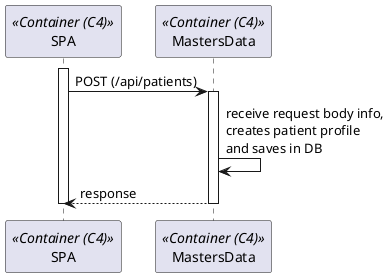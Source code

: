 
```plantuml
@startuml Process_View
participant "SPA" as FE <<Container (C4)>>
participant "MastersData" as BE <<Container (C4)>>

activate FE
FE -> BE: POST (/api/patients)
activate BE
BE -> BE: receive request body info,\ncreates patient profile\nand saves in DB
return response
deactivate BE
deactivate FE
@enduml
```
